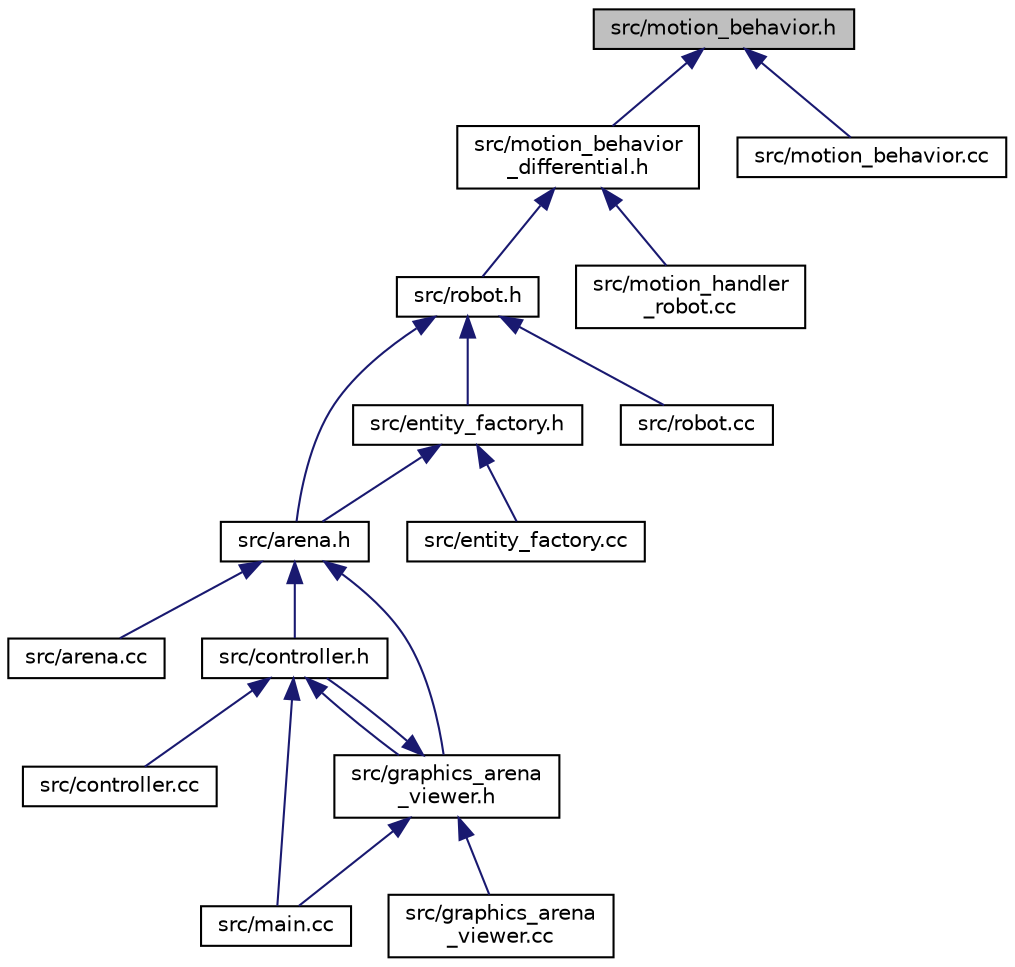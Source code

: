 digraph "src/motion_behavior.h"
{
  edge [fontname="Helvetica",fontsize="10",labelfontname="Helvetica",labelfontsize="10"];
  node [fontname="Helvetica",fontsize="10",shape=record];
  Node1 [label="src/motion_behavior.h",height=0.2,width=0.4,color="black", fillcolor="grey75", style="filled", fontcolor="black"];
  Node1 -> Node2 [dir="back",color="midnightblue",fontsize="10",style="solid"];
  Node2 [label="src/motion_behavior\l_differential.h",height=0.2,width=0.4,color="black", fillcolor="white", style="filled",URL="$motion__behavior__differential_8h.html"];
  Node2 -> Node3 [dir="back",color="midnightblue",fontsize="10",style="solid"];
  Node3 [label="src/robot.h",height=0.2,width=0.4,color="black", fillcolor="white", style="filled",URL="$robot_8h.html"];
  Node3 -> Node4 [dir="back",color="midnightblue",fontsize="10",style="solid"];
  Node4 [label="src/entity_factory.h",height=0.2,width=0.4,color="black", fillcolor="white", style="filled",URL="$entity__factory_8h.html"];
  Node4 -> Node5 [dir="back",color="midnightblue",fontsize="10",style="solid"];
  Node5 [label="src/arena.h",height=0.2,width=0.4,color="black", fillcolor="white", style="filled",URL="$arena_8h.html"];
  Node5 -> Node6 [dir="back",color="midnightblue",fontsize="10",style="solid"];
  Node6 [label="src/arena.cc",height=0.2,width=0.4,color="black", fillcolor="white", style="filled",URL="$arena_8cc.html"];
  Node5 -> Node7 [dir="back",color="midnightblue",fontsize="10",style="solid"];
  Node7 [label="src/controller.h",height=0.2,width=0.4,color="black", fillcolor="white", style="filled",URL="$controller_8h.html"];
  Node7 -> Node8 [dir="back",color="midnightblue",fontsize="10",style="solid"];
  Node8 [label="src/controller.cc",height=0.2,width=0.4,color="black", fillcolor="white", style="filled",URL="$controller_8cc.html"];
  Node7 -> Node9 [dir="back",color="midnightblue",fontsize="10",style="solid"];
  Node9 [label="src/graphics_arena\l_viewer.h",height=0.2,width=0.4,color="black", fillcolor="white", style="filled",URL="$graphics__arena__viewer_8h.html"];
  Node9 -> Node7 [dir="back",color="midnightblue",fontsize="10",style="solid"];
  Node9 -> Node10 [dir="back",color="midnightblue",fontsize="10",style="solid"];
  Node10 [label="src/graphics_arena\l_viewer.cc",height=0.2,width=0.4,color="black", fillcolor="white", style="filled",URL="$graphics__arena__viewer_8cc.html"];
  Node9 -> Node11 [dir="back",color="midnightblue",fontsize="10",style="solid"];
  Node11 [label="src/main.cc",height=0.2,width=0.4,color="black", fillcolor="white", style="filled",URL="$main_8cc.html"];
  Node7 -> Node11 [dir="back",color="midnightblue",fontsize="10",style="solid"];
  Node5 -> Node9 [dir="back",color="midnightblue",fontsize="10",style="solid"];
  Node4 -> Node12 [dir="back",color="midnightblue",fontsize="10",style="solid"];
  Node12 [label="src/entity_factory.cc",height=0.2,width=0.4,color="black", fillcolor="white", style="filled",URL="$entity__factory_8cc.html"];
  Node3 -> Node5 [dir="back",color="midnightblue",fontsize="10",style="solid"];
  Node3 -> Node13 [dir="back",color="midnightblue",fontsize="10",style="solid"];
  Node13 [label="src/robot.cc",height=0.2,width=0.4,color="black", fillcolor="white", style="filled",URL="$robot_8cc.html"];
  Node2 -> Node14 [dir="back",color="midnightblue",fontsize="10",style="solid"];
  Node14 [label="src/motion_handler\l_robot.cc",height=0.2,width=0.4,color="black", fillcolor="white", style="filled",URL="$motion__handler__robot_8cc.html"];
  Node1 -> Node15 [dir="back",color="midnightblue",fontsize="10",style="solid"];
  Node15 [label="src/motion_behavior.cc",height=0.2,width=0.4,color="black", fillcolor="white", style="filled",URL="$motion__behavior_8cc.html"];
}
